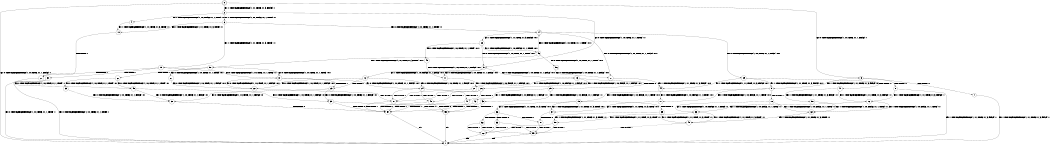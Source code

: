 digraph BCG {
size = "7, 10.5";
center = TRUE;
node [shape = circle];
0 [peripheries = 2];
0 -> 1 [label = "EX !0 !ATOMIC_EXCH_BRANCH (1, +0, TRUE, +1, 1, FALSE) !::"];
0 -> 2 [label = "EX !1 !ATOMIC_EXCH_BRANCH (1, +1, TRUE, +1, 3, FALSE) !::"];
0 -> 3 [label = "EX !0 !ATOMIC_EXCH_BRANCH (1, +0, TRUE, +1, 1, FALSE) !::"];
2 -> 4 [label = "EX !1 !ATOMIC_EXCH_BRANCH (1, +0, FALSE, +1, 1, TRUE) !:1:"];
2 -> 5 [label = "EX !0 !ATOMIC_EXCH_BRANCH (1, +0, TRUE, +1, 1, TRUE) !:1:"];
2 -> 6 [label = "EX !1 !ATOMIC_EXCH_BRANCH (1, +0, FALSE, +1, 1, TRUE) !:1:"];
3 -> 7 [label = "TERMINATE !0"];
3 -> 8 [label = "TERMINATE !0"];
3 -> 9 [label = "EX !1 !ATOMIC_EXCH_BRANCH (1, +1, TRUE, +1, 3, FALSE) !:0:"];
4 -> 10 [label = "EX !1 !ATOMIC_EXCH_BRANCH (1, +1, TRUE, +1, 3, TRUE) !:1:"];
5 -> 11 [label = "EX !0 !ATOMIC_EXCH_BRANCH (1, +0, TRUE, +1, 1, FALSE) !:0:1:"];
5 -> 12 [label = "EX !1 !ATOMIC_EXCH_BRANCH (1, +0, FALSE, +1, 1, FALSE) !:0:1:"];
5 -> 13 [label = "EX !0 !ATOMIC_EXCH_BRANCH (1, +0, TRUE, +1, 1, FALSE) !:0:1:"];
6 -> 10 [label = "EX !1 !ATOMIC_EXCH_BRANCH (1, +1, TRUE, +1, 3, TRUE) !:1:"];
6 -> 14 [label = "EX !0 !ATOMIC_EXCH_BRANCH (1, +0, TRUE, +1, 1, TRUE) !:1:"];
6 -> 15 [label = "EX !1 !ATOMIC_EXCH_BRANCH (1, +1, TRUE, +1, 3, TRUE) !:1:"];
7 -> 1 [label = "EX !1 !ATOMIC_EXCH_BRANCH (1, +1, TRUE, +1, 3, FALSE) !::"];
8 -> 1 [label = "EX !1 !ATOMIC_EXCH_BRANCH (1, +1, TRUE, +1, 3, FALSE) !::"];
8 -> 16 [label = "EX !1 !ATOMIC_EXCH_BRANCH (1, +1, TRUE, +1, 3, FALSE) !::"];
9 -> 17 [label = "EX !1 !ATOMIC_EXCH_BRANCH (1, +0, FALSE, +1, 1, TRUE) !:0:1:"];
9 -> 18 [label = "TERMINATE !0"];
9 -> 19 [label = "EX !1 !ATOMIC_EXCH_BRANCH (1, +0, FALSE, +1, 1, TRUE) !:0:1:"];
10 -> 20 [label = "TERMINATE !1"];
11 -> 21 [label = "EX !1 !ATOMIC_EXCH_BRANCH (1, +0, FALSE, +1, 1, FALSE) !:0:1:"];
12 -> 22 [label = "EX !0 !ATOMIC_EXCH_BRANCH (1, +0, TRUE, +1, 1, FALSE) !:0:1:"];
12 -> 23 [label = "TERMINATE !1"];
12 -> 24 [label = "EX !0 !ATOMIC_EXCH_BRANCH (1, +0, TRUE, +1, 1, FALSE) !:0:1:"];
13 -> 21 [label = "EX !1 !ATOMIC_EXCH_BRANCH (1, +0, FALSE, +1, 1, FALSE) !:0:1:"];
13 -> 25 [label = "TERMINATE !0"];
13 -> 26 [label = "EX !1 !ATOMIC_EXCH_BRANCH (1, +0, FALSE, +1, 1, FALSE) !:0:1:"];
14 -> 27 [label = "EX !0 !ATOMIC_EXCH_BRANCH (1, +0, TRUE, +1, 1, FALSE) !:0:1:"];
14 -> 28 [label = "EX !1 !ATOMIC_EXCH_BRANCH (1, +1, TRUE, +1, 3, FALSE) !:0:1:"];
14 -> 29 [label = "EX !0 !ATOMIC_EXCH_BRANCH (1, +0, TRUE, +1, 1, FALSE) !:0:1:"];
15 -> 20 [label = "TERMINATE !1"];
15 -> 30 [label = "TERMINATE !1"];
15 -> 31 [label = "EX !0 !ATOMIC_EXCH_BRANCH (1, +0, TRUE, +1, 1, TRUE) !:1:"];
16 -> 32 [label = "EX !1 !ATOMIC_EXCH_BRANCH (1, +0, FALSE, +1, 1, TRUE) !:1:"];
16 -> 33 [label = "EX !1 !ATOMIC_EXCH_BRANCH (1, +0, FALSE, +1, 1, TRUE) !:1:"];
17 -> 34 [label = "EX !1 !ATOMIC_EXCH_BRANCH (1, +1, TRUE, +1, 3, TRUE) !:0:1:"];
18 -> 32 [label = "EX !1 !ATOMIC_EXCH_BRANCH (1, +0, FALSE, +1, 1, TRUE) !:1:"];
18 -> 33 [label = "EX !1 !ATOMIC_EXCH_BRANCH (1, +0, FALSE, +1, 1, TRUE) !:1:"];
19 -> 34 [label = "EX !1 !ATOMIC_EXCH_BRANCH (1, +1, TRUE, +1, 3, TRUE) !:0:1:"];
19 -> 35 [label = "TERMINATE !0"];
19 -> 36 [label = "EX !1 !ATOMIC_EXCH_BRANCH (1, +1, TRUE, +1, 3, TRUE) !:0:1:"];
20 -> 1 [label = "EX !0 !ATOMIC_EXCH_BRANCH (1, +0, TRUE, +1, 1, TRUE) !::"];
21 -> 37 [label = "TERMINATE !0"];
22 -> 37 [label = "TERMINATE !0"];
23 -> 38 [label = "EX !0 !ATOMIC_EXCH_BRANCH (1, +0, TRUE, +1, 1, FALSE) !:0:"];
23 -> 39 [label = "EX !0 !ATOMIC_EXCH_BRANCH (1, +0, TRUE, +1, 1, FALSE) !:0:"];
24 -> 37 [label = "TERMINATE !0"];
24 -> 40 [label = "TERMINATE !1"];
24 -> 41 [label = "TERMINATE !0"];
25 -> 42 [label = "EX !1 !ATOMIC_EXCH_BRANCH (1, +0, FALSE, +1, 1, FALSE) !:1:"];
25 -> 43 [label = "EX !1 !ATOMIC_EXCH_BRANCH (1, +0, FALSE, +1, 1, FALSE) !:1:"];
26 -> 37 [label = "TERMINATE !0"];
26 -> 40 [label = "TERMINATE !1"];
26 -> 41 [label = "TERMINATE !0"];
27 -> 44 [label = "EX !1 !ATOMIC_EXCH_BRANCH (1, +1, TRUE, +1, 3, FALSE) !:0:1:"];
28 -> 45 [label = "EX !0 !ATOMIC_EXCH_BRANCH (1, +0, TRUE, +1, 1, TRUE) !:0:1:"];
28 -> 46 [label = "EX !1 !ATOMIC_EXCH_BRANCH (1, +0, FALSE, +1, 1, TRUE) !:0:1:"];
28 -> 5 [label = "EX !0 !ATOMIC_EXCH_BRANCH (1, +0, TRUE, +1, 1, TRUE) !:0:1:"];
29 -> 44 [label = "EX !1 !ATOMIC_EXCH_BRANCH (1, +1, TRUE, +1, 3, FALSE) !:0:1:"];
29 -> 47 [label = "TERMINATE !0"];
29 -> 9 [label = "EX !1 !ATOMIC_EXCH_BRANCH (1, +1, TRUE, +1, 3, FALSE) !:0:1:"];
30 -> 1 [label = "EX !0 !ATOMIC_EXCH_BRANCH (1, +0, TRUE, +1, 1, TRUE) !::"];
30 -> 48 [label = "EX !0 !ATOMIC_EXCH_BRANCH (1, +0, TRUE, +1, 1, TRUE) !::"];
31 -> 22 [label = "EX !0 !ATOMIC_EXCH_BRANCH (1, +0, TRUE, +1, 1, FALSE) !:0:1:"];
31 -> 23 [label = "TERMINATE !1"];
31 -> 24 [label = "EX !0 !ATOMIC_EXCH_BRANCH (1, +0, TRUE, +1, 1, FALSE) !:0:1:"];
32 -> 49 [label = "EX !1 !ATOMIC_EXCH_BRANCH (1, +1, TRUE, +1, 3, TRUE) !:1:"];
33 -> 49 [label = "EX !1 !ATOMIC_EXCH_BRANCH (1, +1, TRUE, +1, 3, TRUE) !:1:"];
33 -> 50 [label = "EX !1 !ATOMIC_EXCH_BRANCH (1, +1, TRUE, +1, 3, TRUE) !:1:"];
34 -> 51 [label = "TERMINATE !0"];
35 -> 49 [label = "EX !1 !ATOMIC_EXCH_BRANCH (1, +1, TRUE, +1, 3, TRUE) !:1:"];
35 -> 50 [label = "EX !1 !ATOMIC_EXCH_BRANCH (1, +1, TRUE, +1, 3, TRUE) !:1:"];
36 -> 51 [label = "TERMINATE !0"];
36 -> 52 [label = "TERMINATE !1"];
36 -> 53 [label = "TERMINATE !0"];
37 -> 54 [label = "TERMINATE !1"];
38 -> 54 [label = "TERMINATE !0"];
39 -> 54 [label = "TERMINATE !0"];
39 -> 55 [label = "TERMINATE !0"];
40 -> 54 [label = "TERMINATE !0"];
40 -> 55 [label = "TERMINATE !0"];
41 -> 54 [label = "TERMINATE !1"];
41 -> 55 [label = "TERMINATE !1"];
42 -> 54 [label = "TERMINATE !1"];
43 -> 54 [label = "TERMINATE !1"];
43 -> 55 [label = "TERMINATE !1"];
44 -> 17 [label = "EX !1 !ATOMIC_EXCH_BRANCH (1, +0, FALSE, +1, 1, TRUE) !:0:1:"];
45 -> 11 [label = "EX !0 !ATOMIC_EXCH_BRANCH (1, +0, TRUE, +1, 1, FALSE) !:0:1:"];
46 -> 56 [label = "EX !0 !ATOMIC_EXCH_BRANCH (1, +0, TRUE, +1, 1, TRUE) !:0:1:"];
46 -> 57 [label = "EX !1 !ATOMIC_EXCH_BRANCH (1, +1, TRUE, +1, 3, TRUE) !:0:1:"];
46 -> 14 [label = "EX !0 !ATOMIC_EXCH_BRANCH (1, +0, TRUE, +1, 1, TRUE) !:0:1:"];
47 -> 58 [label = "EX !1 !ATOMIC_EXCH_BRANCH (1, +1, TRUE, +1, 3, FALSE) !:1:"];
47 -> 16 [label = "EX !1 !ATOMIC_EXCH_BRANCH (1, +1, TRUE, +1, 3, FALSE) !:1:"];
48 -> 38 [label = "EX !0 !ATOMIC_EXCH_BRANCH (1, +0, TRUE, +1, 1, FALSE) !:0:"];
48 -> 39 [label = "EX !0 !ATOMIC_EXCH_BRANCH (1, +0, TRUE, +1, 1, FALSE) !:0:"];
49 -> 59 [label = "TERMINATE !1"];
50 -> 59 [label = "TERMINATE !1"];
50 -> 60 [label = "TERMINATE !1"];
51 -> 59 [label = "TERMINATE !1"];
52 -> 59 [label = "TERMINATE !0"];
52 -> 60 [label = "TERMINATE !0"];
53 -> 59 [label = "TERMINATE !1"];
53 -> 60 [label = "TERMINATE !1"];
54 -> 1 [label = "exit"];
55 -> 1 [label = "exit"];
56 -> 27 [label = "EX !0 !ATOMIC_EXCH_BRANCH (1, +0, TRUE, +1, 1, FALSE) !:0:1:"];
57 -> 61 [label = "EX !0 !ATOMIC_EXCH_BRANCH (1, +0, TRUE, +1, 1, TRUE) !:0:1:"];
57 -> 62 [label = "TERMINATE !1"];
57 -> 31 [label = "EX !0 !ATOMIC_EXCH_BRANCH (1, +0, TRUE, +1, 1, TRUE) !:0:1:"];
58 -> 32 [label = "EX !1 !ATOMIC_EXCH_BRANCH (1, +0, FALSE, +1, 1, TRUE) !:1:"];
59 -> 1 [label = "exit"];
60 -> 1 [label = "exit"];
61 -> 22 [label = "EX !0 !ATOMIC_EXCH_BRANCH (1, +0, TRUE, +1, 1, FALSE) !:0:1:"];
62 -> 63 [label = "EX !0 !ATOMIC_EXCH_BRANCH (1, +0, TRUE, +1, 1, TRUE) !:0:"];
62 -> 48 [label = "EX !0 !ATOMIC_EXCH_BRANCH (1, +0, TRUE, +1, 1, TRUE) !:0:"];
63 -> 38 [label = "EX !0 !ATOMIC_EXCH_BRANCH (1, +0, TRUE, +1, 1, FALSE) !:0:"];
}

